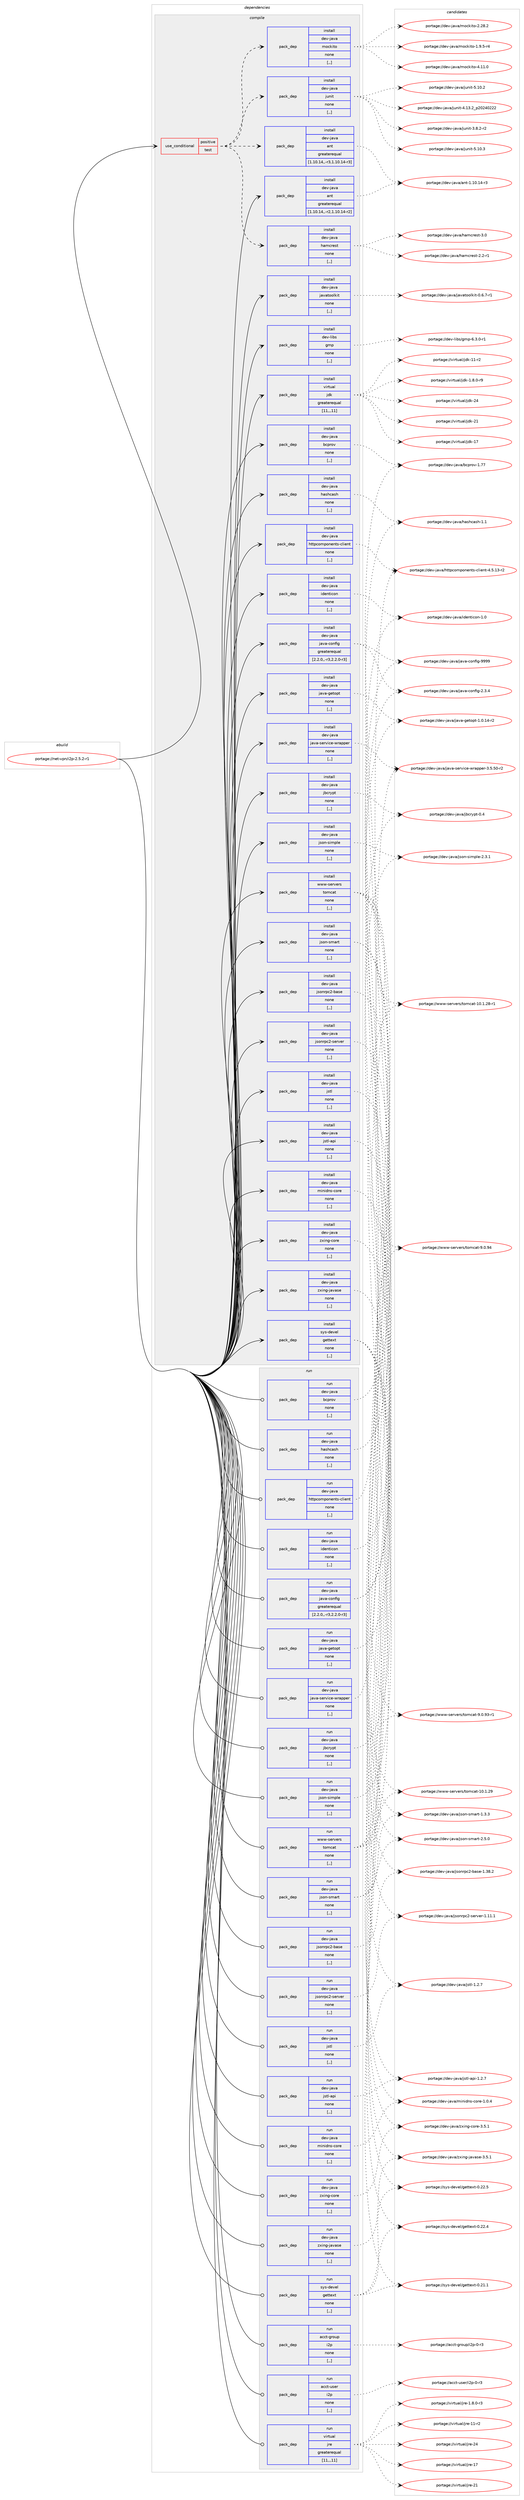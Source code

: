 digraph prolog {

# *************
# Graph options
# *************

newrank=true;
concentrate=true;
compound=true;
graph [rankdir=LR,fontname=Helvetica,fontsize=10,ranksep=1.5];#, ranksep=2.5, nodesep=0.2];
edge  [arrowhead=vee];
node  [fontname=Helvetica,fontsize=10];

# **********
# The ebuild
# **********

subgraph cluster_leftcol {
color=gray;
label=<<i>ebuild</i>>;
id [label="portage://net-vpn/i2p-2.5.2-r1", color=red, width=4, href="../net-vpn/i2p-2.5.2-r1.svg"];
}

# ****************
# The dependencies
# ****************

subgraph cluster_midcol {
color=gray;
label=<<i>dependencies</i>>;
subgraph cluster_compile {
fillcolor="#eeeeee";
style=filled;
label=<<i>compile</i>>;
subgraph cond235520 {
dependency895226 [label=<<TABLE BORDER="0" CELLBORDER="1" CELLSPACING="0" CELLPADDING="4"><TR><TD ROWSPAN="3" CELLPADDING="10">use_conditional</TD></TR><TR><TD>positive</TD></TR><TR><TD>test</TD></TR></TABLE>>, shape=none, color=red];
subgraph pack653162 {
dependency895227 [label=<<TABLE BORDER="0" CELLBORDER="1" CELLSPACING="0" CELLPADDING="4" WIDTH="220"><TR><TD ROWSPAN="6" CELLPADDING="30">pack_dep</TD></TR><TR><TD WIDTH="110">install</TD></TR><TR><TD>dev-java</TD></TR><TR><TD>ant</TD></TR><TR><TD>greaterequal</TD></TR><TR><TD>[1.10.14,,-r3,1.10.14-r3]</TD></TR></TABLE>>, shape=none, color=blue];
}
dependency895226:e -> dependency895227:w [weight=20,style="dashed",arrowhead="vee"];
subgraph pack653163 {
dependency895228 [label=<<TABLE BORDER="0" CELLBORDER="1" CELLSPACING="0" CELLPADDING="4" WIDTH="220"><TR><TD ROWSPAN="6" CELLPADDING="30">pack_dep</TD></TR><TR><TD WIDTH="110">install</TD></TR><TR><TD>dev-java</TD></TR><TR><TD>hamcrest</TD></TR><TR><TD>none</TD></TR><TR><TD>[,,]</TD></TR></TABLE>>, shape=none, color=blue];
}
dependency895226:e -> dependency895228:w [weight=20,style="dashed",arrowhead="vee"];
subgraph pack653164 {
dependency895229 [label=<<TABLE BORDER="0" CELLBORDER="1" CELLSPACING="0" CELLPADDING="4" WIDTH="220"><TR><TD ROWSPAN="6" CELLPADDING="30">pack_dep</TD></TR><TR><TD WIDTH="110">install</TD></TR><TR><TD>dev-java</TD></TR><TR><TD>junit</TD></TR><TR><TD>none</TD></TR><TR><TD>[,,]</TD></TR></TABLE>>, shape=none, color=blue];
}
dependency895226:e -> dependency895229:w [weight=20,style="dashed",arrowhead="vee"];
subgraph pack653165 {
dependency895230 [label=<<TABLE BORDER="0" CELLBORDER="1" CELLSPACING="0" CELLPADDING="4" WIDTH="220"><TR><TD ROWSPAN="6" CELLPADDING="30">pack_dep</TD></TR><TR><TD WIDTH="110">install</TD></TR><TR><TD>dev-java</TD></TR><TR><TD>mockito</TD></TR><TR><TD>none</TD></TR><TR><TD>[,,]</TD></TR></TABLE>>, shape=none, color=blue];
}
dependency895226:e -> dependency895230:w [weight=20,style="dashed",arrowhead="vee"];
}
id:e -> dependency895226:w [weight=20,style="solid",arrowhead="vee"];
subgraph pack653166 {
dependency895231 [label=<<TABLE BORDER="0" CELLBORDER="1" CELLSPACING="0" CELLPADDING="4" WIDTH="220"><TR><TD ROWSPAN="6" CELLPADDING="30">pack_dep</TD></TR><TR><TD WIDTH="110">install</TD></TR><TR><TD>dev-java</TD></TR><TR><TD>ant</TD></TR><TR><TD>greaterequal</TD></TR><TR><TD>[1.10.14,,-r2,1.10.14-r2]</TD></TR></TABLE>>, shape=none, color=blue];
}
id:e -> dependency895231:w [weight=20,style="solid",arrowhead="vee"];
subgraph pack653167 {
dependency895232 [label=<<TABLE BORDER="0" CELLBORDER="1" CELLSPACING="0" CELLPADDING="4" WIDTH="220"><TR><TD ROWSPAN="6" CELLPADDING="30">pack_dep</TD></TR><TR><TD WIDTH="110">install</TD></TR><TR><TD>dev-java</TD></TR><TR><TD>bcprov</TD></TR><TR><TD>none</TD></TR><TR><TD>[,,]</TD></TR></TABLE>>, shape=none, color=blue];
}
id:e -> dependency895232:w [weight=20,style="solid",arrowhead="vee"];
subgraph pack653168 {
dependency895233 [label=<<TABLE BORDER="0" CELLBORDER="1" CELLSPACING="0" CELLPADDING="4" WIDTH="220"><TR><TD ROWSPAN="6" CELLPADDING="30">pack_dep</TD></TR><TR><TD WIDTH="110">install</TD></TR><TR><TD>dev-java</TD></TR><TR><TD>hashcash</TD></TR><TR><TD>none</TD></TR><TR><TD>[,,]</TD></TR></TABLE>>, shape=none, color=blue];
}
id:e -> dependency895233:w [weight=20,style="solid",arrowhead="vee"];
subgraph pack653169 {
dependency895234 [label=<<TABLE BORDER="0" CELLBORDER="1" CELLSPACING="0" CELLPADDING="4" WIDTH="220"><TR><TD ROWSPAN="6" CELLPADDING="30">pack_dep</TD></TR><TR><TD WIDTH="110">install</TD></TR><TR><TD>dev-java</TD></TR><TR><TD>httpcomponents-client</TD></TR><TR><TD>none</TD></TR><TR><TD>[,,]</TD></TR></TABLE>>, shape=none, color=blue];
}
id:e -> dependency895234:w [weight=20,style="solid",arrowhead="vee"];
subgraph pack653170 {
dependency895235 [label=<<TABLE BORDER="0" CELLBORDER="1" CELLSPACING="0" CELLPADDING="4" WIDTH="220"><TR><TD ROWSPAN="6" CELLPADDING="30">pack_dep</TD></TR><TR><TD WIDTH="110">install</TD></TR><TR><TD>dev-java</TD></TR><TR><TD>identicon</TD></TR><TR><TD>none</TD></TR><TR><TD>[,,]</TD></TR></TABLE>>, shape=none, color=blue];
}
id:e -> dependency895235:w [weight=20,style="solid",arrowhead="vee"];
subgraph pack653171 {
dependency895236 [label=<<TABLE BORDER="0" CELLBORDER="1" CELLSPACING="0" CELLPADDING="4" WIDTH="220"><TR><TD ROWSPAN="6" CELLPADDING="30">pack_dep</TD></TR><TR><TD WIDTH="110">install</TD></TR><TR><TD>dev-java</TD></TR><TR><TD>java-config</TD></TR><TR><TD>greaterequal</TD></TR><TR><TD>[2.2.0,,-r3,2.2.0-r3]</TD></TR></TABLE>>, shape=none, color=blue];
}
id:e -> dependency895236:w [weight=20,style="solid",arrowhead="vee"];
subgraph pack653172 {
dependency895237 [label=<<TABLE BORDER="0" CELLBORDER="1" CELLSPACING="0" CELLPADDING="4" WIDTH="220"><TR><TD ROWSPAN="6" CELLPADDING="30">pack_dep</TD></TR><TR><TD WIDTH="110">install</TD></TR><TR><TD>dev-java</TD></TR><TR><TD>java-getopt</TD></TR><TR><TD>none</TD></TR><TR><TD>[,,]</TD></TR></TABLE>>, shape=none, color=blue];
}
id:e -> dependency895237:w [weight=20,style="solid",arrowhead="vee"];
subgraph pack653173 {
dependency895238 [label=<<TABLE BORDER="0" CELLBORDER="1" CELLSPACING="0" CELLPADDING="4" WIDTH="220"><TR><TD ROWSPAN="6" CELLPADDING="30">pack_dep</TD></TR><TR><TD WIDTH="110">install</TD></TR><TR><TD>dev-java</TD></TR><TR><TD>java-service-wrapper</TD></TR><TR><TD>none</TD></TR><TR><TD>[,,]</TD></TR></TABLE>>, shape=none, color=blue];
}
id:e -> dependency895238:w [weight=20,style="solid",arrowhead="vee"];
subgraph pack653174 {
dependency895239 [label=<<TABLE BORDER="0" CELLBORDER="1" CELLSPACING="0" CELLPADDING="4" WIDTH="220"><TR><TD ROWSPAN="6" CELLPADDING="30">pack_dep</TD></TR><TR><TD WIDTH="110">install</TD></TR><TR><TD>dev-java</TD></TR><TR><TD>javatoolkit</TD></TR><TR><TD>none</TD></TR><TR><TD>[,,]</TD></TR></TABLE>>, shape=none, color=blue];
}
id:e -> dependency895239:w [weight=20,style="solid",arrowhead="vee"];
subgraph pack653175 {
dependency895240 [label=<<TABLE BORDER="0" CELLBORDER="1" CELLSPACING="0" CELLPADDING="4" WIDTH="220"><TR><TD ROWSPAN="6" CELLPADDING="30">pack_dep</TD></TR><TR><TD WIDTH="110">install</TD></TR><TR><TD>dev-java</TD></TR><TR><TD>jbcrypt</TD></TR><TR><TD>none</TD></TR><TR><TD>[,,]</TD></TR></TABLE>>, shape=none, color=blue];
}
id:e -> dependency895240:w [weight=20,style="solid",arrowhead="vee"];
subgraph pack653176 {
dependency895241 [label=<<TABLE BORDER="0" CELLBORDER="1" CELLSPACING="0" CELLPADDING="4" WIDTH="220"><TR><TD ROWSPAN="6" CELLPADDING="30">pack_dep</TD></TR><TR><TD WIDTH="110">install</TD></TR><TR><TD>dev-java</TD></TR><TR><TD>json-simple</TD></TR><TR><TD>none</TD></TR><TR><TD>[,,]</TD></TR></TABLE>>, shape=none, color=blue];
}
id:e -> dependency895241:w [weight=20,style="solid",arrowhead="vee"];
subgraph pack653177 {
dependency895242 [label=<<TABLE BORDER="0" CELLBORDER="1" CELLSPACING="0" CELLPADDING="4" WIDTH="220"><TR><TD ROWSPAN="6" CELLPADDING="30">pack_dep</TD></TR><TR><TD WIDTH="110">install</TD></TR><TR><TD>dev-java</TD></TR><TR><TD>json-smart</TD></TR><TR><TD>none</TD></TR><TR><TD>[,,]</TD></TR></TABLE>>, shape=none, color=blue];
}
id:e -> dependency895242:w [weight=20,style="solid",arrowhead="vee"];
subgraph pack653178 {
dependency895243 [label=<<TABLE BORDER="0" CELLBORDER="1" CELLSPACING="0" CELLPADDING="4" WIDTH="220"><TR><TD ROWSPAN="6" CELLPADDING="30">pack_dep</TD></TR><TR><TD WIDTH="110">install</TD></TR><TR><TD>dev-java</TD></TR><TR><TD>jsonrpc2-base</TD></TR><TR><TD>none</TD></TR><TR><TD>[,,]</TD></TR></TABLE>>, shape=none, color=blue];
}
id:e -> dependency895243:w [weight=20,style="solid",arrowhead="vee"];
subgraph pack653179 {
dependency895244 [label=<<TABLE BORDER="0" CELLBORDER="1" CELLSPACING="0" CELLPADDING="4" WIDTH="220"><TR><TD ROWSPAN="6" CELLPADDING="30">pack_dep</TD></TR><TR><TD WIDTH="110">install</TD></TR><TR><TD>dev-java</TD></TR><TR><TD>jsonrpc2-server</TD></TR><TR><TD>none</TD></TR><TR><TD>[,,]</TD></TR></TABLE>>, shape=none, color=blue];
}
id:e -> dependency895244:w [weight=20,style="solid",arrowhead="vee"];
subgraph pack653180 {
dependency895245 [label=<<TABLE BORDER="0" CELLBORDER="1" CELLSPACING="0" CELLPADDING="4" WIDTH="220"><TR><TD ROWSPAN="6" CELLPADDING="30">pack_dep</TD></TR><TR><TD WIDTH="110">install</TD></TR><TR><TD>dev-java</TD></TR><TR><TD>jstl</TD></TR><TR><TD>none</TD></TR><TR><TD>[,,]</TD></TR></TABLE>>, shape=none, color=blue];
}
id:e -> dependency895245:w [weight=20,style="solid",arrowhead="vee"];
subgraph pack653181 {
dependency895246 [label=<<TABLE BORDER="0" CELLBORDER="1" CELLSPACING="0" CELLPADDING="4" WIDTH="220"><TR><TD ROWSPAN="6" CELLPADDING="30">pack_dep</TD></TR><TR><TD WIDTH="110">install</TD></TR><TR><TD>dev-java</TD></TR><TR><TD>jstl-api</TD></TR><TR><TD>none</TD></TR><TR><TD>[,,]</TD></TR></TABLE>>, shape=none, color=blue];
}
id:e -> dependency895246:w [weight=20,style="solid",arrowhead="vee"];
subgraph pack653182 {
dependency895247 [label=<<TABLE BORDER="0" CELLBORDER="1" CELLSPACING="0" CELLPADDING="4" WIDTH="220"><TR><TD ROWSPAN="6" CELLPADDING="30">pack_dep</TD></TR><TR><TD WIDTH="110">install</TD></TR><TR><TD>dev-java</TD></TR><TR><TD>minidns-core</TD></TR><TR><TD>none</TD></TR><TR><TD>[,,]</TD></TR></TABLE>>, shape=none, color=blue];
}
id:e -> dependency895247:w [weight=20,style="solid",arrowhead="vee"];
subgraph pack653183 {
dependency895248 [label=<<TABLE BORDER="0" CELLBORDER="1" CELLSPACING="0" CELLPADDING="4" WIDTH="220"><TR><TD ROWSPAN="6" CELLPADDING="30">pack_dep</TD></TR><TR><TD WIDTH="110">install</TD></TR><TR><TD>dev-java</TD></TR><TR><TD>zxing-core</TD></TR><TR><TD>none</TD></TR><TR><TD>[,,]</TD></TR></TABLE>>, shape=none, color=blue];
}
id:e -> dependency895248:w [weight=20,style="solid",arrowhead="vee"];
subgraph pack653184 {
dependency895249 [label=<<TABLE BORDER="0" CELLBORDER="1" CELLSPACING="0" CELLPADDING="4" WIDTH="220"><TR><TD ROWSPAN="6" CELLPADDING="30">pack_dep</TD></TR><TR><TD WIDTH="110">install</TD></TR><TR><TD>dev-java</TD></TR><TR><TD>zxing-javase</TD></TR><TR><TD>none</TD></TR><TR><TD>[,,]</TD></TR></TABLE>>, shape=none, color=blue];
}
id:e -> dependency895249:w [weight=20,style="solid",arrowhead="vee"];
subgraph pack653185 {
dependency895250 [label=<<TABLE BORDER="0" CELLBORDER="1" CELLSPACING="0" CELLPADDING="4" WIDTH="220"><TR><TD ROWSPAN="6" CELLPADDING="30">pack_dep</TD></TR><TR><TD WIDTH="110">install</TD></TR><TR><TD>dev-libs</TD></TR><TR><TD>gmp</TD></TR><TR><TD>none</TD></TR><TR><TD>[,,]</TD></TR></TABLE>>, shape=none, color=blue];
}
id:e -> dependency895250:w [weight=20,style="solid",arrowhead="vee"];
subgraph pack653186 {
dependency895251 [label=<<TABLE BORDER="0" CELLBORDER="1" CELLSPACING="0" CELLPADDING="4" WIDTH="220"><TR><TD ROWSPAN="6" CELLPADDING="30">pack_dep</TD></TR><TR><TD WIDTH="110">install</TD></TR><TR><TD>sys-devel</TD></TR><TR><TD>gettext</TD></TR><TR><TD>none</TD></TR><TR><TD>[,,]</TD></TR></TABLE>>, shape=none, color=blue];
}
id:e -> dependency895251:w [weight=20,style="solid",arrowhead="vee"];
subgraph pack653187 {
dependency895252 [label=<<TABLE BORDER="0" CELLBORDER="1" CELLSPACING="0" CELLPADDING="4" WIDTH="220"><TR><TD ROWSPAN="6" CELLPADDING="30">pack_dep</TD></TR><TR><TD WIDTH="110">install</TD></TR><TR><TD>virtual</TD></TR><TR><TD>jdk</TD></TR><TR><TD>greaterequal</TD></TR><TR><TD>[11,,,11]</TD></TR></TABLE>>, shape=none, color=blue];
}
id:e -> dependency895252:w [weight=20,style="solid",arrowhead="vee"];
subgraph pack653188 {
dependency895253 [label=<<TABLE BORDER="0" CELLBORDER="1" CELLSPACING="0" CELLPADDING="4" WIDTH="220"><TR><TD ROWSPAN="6" CELLPADDING="30">pack_dep</TD></TR><TR><TD WIDTH="110">install</TD></TR><TR><TD>www-servers</TD></TR><TR><TD>tomcat</TD></TR><TR><TD>none</TD></TR><TR><TD>[,,]</TD></TR></TABLE>>, shape=none, color=blue];
}
id:e -> dependency895253:w [weight=20,style="solid",arrowhead="vee"];
}
subgraph cluster_compileandrun {
fillcolor="#eeeeee";
style=filled;
label=<<i>compile and run</i>>;
}
subgraph cluster_run {
fillcolor="#eeeeee";
style=filled;
label=<<i>run</i>>;
subgraph pack653189 {
dependency895254 [label=<<TABLE BORDER="0" CELLBORDER="1" CELLSPACING="0" CELLPADDING="4" WIDTH="220"><TR><TD ROWSPAN="6" CELLPADDING="30">pack_dep</TD></TR><TR><TD WIDTH="110">run</TD></TR><TR><TD>acct-group</TD></TR><TR><TD>i2p</TD></TR><TR><TD>none</TD></TR><TR><TD>[,,]</TD></TR></TABLE>>, shape=none, color=blue];
}
id:e -> dependency895254:w [weight=20,style="solid",arrowhead="odot"];
subgraph pack653190 {
dependency895255 [label=<<TABLE BORDER="0" CELLBORDER="1" CELLSPACING="0" CELLPADDING="4" WIDTH="220"><TR><TD ROWSPAN="6" CELLPADDING="30">pack_dep</TD></TR><TR><TD WIDTH="110">run</TD></TR><TR><TD>acct-user</TD></TR><TR><TD>i2p</TD></TR><TR><TD>none</TD></TR><TR><TD>[,,]</TD></TR></TABLE>>, shape=none, color=blue];
}
id:e -> dependency895255:w [weight=20,style="solid",arrowhead="odot"];
subgraph pack653191 {
dependency895256 [label=<<TABLE BORDER="0" CELLBORDER="1" CELLSPACING="0" CELLPADDING="4" WIDTH="220"><TR><TD ROWSPAN="6" CELLPADDING="30">pack_dep</TD></TR><TR><TD WIDTH="110">run</TD></TR><TR><TD>dev-java</TD></TR><TR><TD>bcprov</TD></TR><TR><TD>none</TD></TR><TR><TD>[,,]</TD></TR></TABLE>>, shape=none, color=blue];
}
id:e -> dependency895256:w [weight=20,style="solid",arrowhead="odot"];
subgraph pack653192 {
dependency895257 [label=<<TABLE BORDER="0" CELLBORDER="1" CELLSPACING="0" CELLPADDING="4" WIDTH="220"><TR><TD ROWSPAN="6" CELLPADDING="30">pack_dep</TD></TR><TR><TD WIDTH="110">run</TD></TR><TR><TD>dev-java</TD></TR><TR><TD>hashcash</TD></TR><TR><TD>none</TD></TR><TR><TD>[,,]</TD></TR></TABLE>>, shape=none, color=blue];
}
id:e -> dependency895257:w [weight=20,style="solid",arrowhead="odot"];
subgraph pack653193 {
dependency895258 [label=<<TABLE BORDER="0" CELLBORDER="1" CELLSPACING="0" CELLPADDING="4" WIDTH="220"><TR><TD ROWSPAN="6" CELLPADDING="30">pack_dep</TD></TR><TR><TD WIDTH="110">run</TD></TR><TR><TD>dev-java</TD></TR><TR><TD>httpcomponents-client</TD></TR><TR><TD>none</TD></TR><TR><TD>[,,]</TD></TR></TABLE>>, shape=none, color=blue];
}
id:e -> dependency895258:w [weight=20,style="solid",arrowhead="odot"];
subgraph pack653194 {
dependency895259 [label=<<TABLE BORDER="0" CELLBORDER="1" CELLSPACING="0" CELLPADDING="4" WIDTH="220"><TR><TD ROWSPAN="6" CELLPADDING="30">pack_dep</TD></TR><TR><TD WIDTH="110">run</TD></TR><TR><TD>dev-java</TD></TR><TR><TD>identicon</TD></TR><TR><TD>none</TD></TR><TR><TD>[,,]</TD></TR></TABLE>>, shape=none, color=blue];
}
id:e -> dependency895259:w [weight=20,style="solid",arrowhead="odot"];
subgraph pack653195 {
dependency895260 [label=<<TABLE BORDER="0" CELLBORDER="1" CELLSPACING="0" CELLPADDING="4" WIDTH="220"><TR><TD ROWSPAN="6" CELLPADDING="30">pack_dep</TD></TR><TR><TD WIDTH="110">run</TD></TR><TR><TD>dev-java</TD></TR><TR><TD>java-config</TD></TR><TR><TD>greaterequal</TD></TR><TR><TD>[2.2.0,,-r3,2.2.0-r3]</TD></TR></TABLE>>, shape=none, color=blue];
}
id:e -> dependency895260:w [weight=20,style="solid",arrowhead="odot"];
subgraph pack653196 {
dependency895261 [label=<<TABLE BORDER="0" CELLBORDER="1" CELLSPACING="0" CELLPADDING="4" WIDTH="220"><TR><TD ROWSPAN="6" CELLPADDING="30">pack_dep</TD></TR><TR><TD WIDTH="110">run</TD></TR><TR><TD>dev-java</TD></TR><TR><TD>java-getopt</TD></TR><TR><TD>none</TD></TR><TR><TD>[,,]</TD></TR></TABLE>>, shape=none, color=blue];
}
id:e -> dependency895261:w [weight=20,style="solid",arrowhead="odot"];
subgraph pack653197 {
dependency895262 [label=<<TABLE BORDER="0" CELLBORDER="1" CELLSPACING="0" CELLPADDING="4" WIDTH="220"><TR><TD ROWSPAN="6" CELLPADDING="30">pack_dep</TD></TR><TR><TD WIDTH="110">run</TD></TR><TR><TD>dev-java</TD></TR><TR><TD>java-service-wrapper</TD></TR><TR><TD>none</TD></TR><TR><TD>[,,]</TD></TR></TABLE>>, shape=none, color=blue];
}
id:e -> dependency895262:w [weight=20,style="solid",arrowhead="odot"];
subgraph pack653198 {
dependency895263 [label=<<TABLE BORDER="0" CELLBORDER="1" CELLSPACING="0" CELLPADDING="4" WIDTH="220"><TR><TD ROWSPAN="6" CELLPADDING="30">pack_dep</TD></TR><TR><TD WIDTH="110">run</TD></TR><TR><TD>dev-java</TD></TR><TR><TD>jbcrypt</TD></TR><TR><TD>none</TD></TR><TR><TD>[,,]</TD></TR></TABLE>>, shape=none, color=blue];
}
id:e -> dependency895263:w [weight=20,style="solid",arrowhead="odot"];
subgraph pack653199 {
dependency895264 [label=<<TABLE BORDER="0" CELLBORDER="1" CELLSPACING="0" CELLPADDING="4" WIDTH="220"><TR><TD ROWSPAN="6" CELLPADDING="30">pack_dep</TD></TR><TR><TD WIDTH="110">run</TD></TR><TR><TD>dev-java</TD></TR><TR><TD>json-simple</TD></TR><TR><TD>none</TD></TR><TR><TD>[,,]</TD></TR></TABLE>>, shape=none, color=blue];
}
id:e -> dependency895264:w [weight=20,style="solid",arrowhead="odot"];
subgraph pack653200 {
dependency895265 [label=<<TABLE BORDER="0" CELLBORDER="1" CELLSPACING="0" CELLPADDING="4" WIDTH="220"><TR><TD ROWSPAN="6" CELLPADDING="30">pack_dep</TD></TR><TR><TD WIDTH="110">run</TD></TR><TR><TD>dev-java</TD></TR><TR><TD>json-smart</TD></TR><TR><TD>none</TD></TR><TR><TD>[,,]</TD></TR></TABLE>>, shape=none, color=blue];
}
id:e -> dependency895265:w [weight=20,style="solid",arrowhead="odot"];
subgraph pack653201 {
dependency895266 [label=<<TABLE BORDER="0" CELLBORDER="1" CELLSPACING="0" CELLPADDING="4" WIDTH="220"><TR><TD ROWSPAN="6" CELLPADDING="30">pack_dep</TD></TR><TR><TD WIDTH="110">run</TD></TR><TR><TD>dev-java</TD></TR><TR><TD>jsonrpc2-base</TD></TR><TR><TD>none</TD></TR><TR><TD>[,,]</TD></TR></TABLE>>, shape=none, color=blue];
}
id:e -> dependency895266:w [weight=20,style="solid",arrowhead="odot"];
subgraph pack653202 {
dependency895267 [label=<<TABLE BORDER="0" CELLBORDER="1" CELLSPACING="0" CELLPADDING="4" WIDTH="220"><TR><TD ROWSPAN="6" CELLPADDING="30">pack_dep</TD></TR><TR><TD WIDTH="110">run</TD></TR><TR><TD>dev-java</TD></TR><TR><TD>jsonrpc2-server</TD></TR><TR><TD>none</TD></TR><TR><TD>[,,]</TD></TR></TABLE>>, shape=none, color=blue];
}
id:e -> dependency895267:w [weight=20,style="solid",arrowhead="odot"];
subgraph pack653203 {
dependency895268 [label=<<TABLE BORDER="0" CELLBORDER="1" CELLSPACING="0" CELLPADDING="4" WIDTH="220"><TR><TD ROWSPAN="6" CELLPADDING="30">pack_dep</TD></TR><TR><TD WIDTH="110">run</TD></TR><TR><TD>dev-java</TD></TR><TR><TD>jstl</TD></TR><TR><TD>none</TD></TR><TR><TD>[,,]</TD></TR></TABLE>>, shape=none, color=blue];
}
id:e -> dependency895268:w [weight=20,style="solid",arrowhead="odot"];
subgraph pack653204 {
dependency895269 [label=<<TABLE BORDER="0" CELLBORDER="1" CELLSPACING="0" CELLPADDING="4" WIDTH="220"><TR><TD ROWSPAN="6" CELLPADDING="30">pack_dep</TD></TR><TR><TD WIDTH="110">run</TD></TR><TR><TD>dev-java</TD></TR><TR><TD>jstl-api</TD></TR><TR><TD>none</TD></TR><TR><TD>[,,]</TD></TR></TABLE>>, shape=none, color=blue];
}
id:e -> dependency895269:w [weight=20,style="solid",arrowhead="odot"];
subgraph pack653205 {
dependency895270 [label=<<TABLE BORDER="0" CELLBORDER="1" CELLSPACING="0" CELLPADDING="4" WIDTH="220"><TR><TD ROWSPAN="6" CELLPADDING="30">pack_dep</TD></TR><TR><TD WIDTH="110">run</TD></TR><TR><TD>dev-java</TD></TR><TR><TD>minidns-core</TD></TR><TR><TD>none</TD></TR><TR><TD>[,,]</TD></TR></TABLE>>, shape=none, color=blue];
}
id:e -> dependency895270:w [weight=20,style="solid",arrowhead="odot"];
subgraph pack653206 {
dependency895271 [label=<<TABLE BORDER="0" CELLBORDER="1" CELLSPACING="0" CELLPADDING="4" WIDTH="220"><TR><TD ROWSPAN="6" CELLPADDING="30">pack_dep</TD></TR><TR><TD WIDTH="110">run</TD></TR><TR><TD>dev-java</TD></TR><TR><TD>zxing-core</TD></TR><TR><TD>none</TD></TR><TR><TD>[,,]</TD></TR></TABLE>>, shape=none, color=blue];
}
id:e -> dependency895271:w [weight=20,style="solid",arrowhead="odot"];
subgraph pack653207 {
dependency895272 [label=<<TABLE BORDER="0" CELLBORDER="1" CELLSPACING="0" CELLPADDING="4" WIDTH="220"><TR><TD ROWSPAN="6" CELLPADDING="30">pack_dep</TD></TR><TR><TD WIDTH="110">run</TD></TR><TR><TD>dev-java</TD></TR><TR><TD>zxing-javase</TD></TR><TR><TD>none</TD></TR><TR><TD>[,,]</TD></TR></TABLE>>, shape=none, color=blue];
}
id:e -> dependency895272:w [weight=20,style="solid",arrowhead="odot"];
subgraph pack653208 {
dependency895273 [label=<<TABLE BORDER="0" CELLBORDER="1" CELLSPACING="0" CELLPADDING="4" WIDTH="220"><TR><TD ROWSPAN="6" CELLPADDING="30">pack_dep</TD></TR><TR><TD WIDTH="110">run</TD></TR><TR><TD>sys-devel</TD></TR><TR><TD>gettext</TD></TR><TR><TD>none</TD></TR><TR><TD>[,,]</TD></TR></TABLE>>, shape=none, color=blue];
}
id:e -> dependency895273:w [weight=20,style="solid",arrowhead="odot"];
subgraph pack653209 {
dependency895274 [label=<<TABLE BORDER="0" CELLBORDER="1" CELLSPACING="0" CELLPADDING="4" WIDTH="220"><TR><TD ROWSPAN="6" CELLPADDING="30">pack_dep</TD></TR><TR><TD WIDTH="110">run</TD></TR><TR><TD>virtual</TD></TR><TR><TD>jre</TD></TR><TR><TD>greaterequal</TD></TR><TR><TD>[11,,,11]</TD></TR></TABLE>>, shape=none, color=blue];
}
id:e -> dependency895274:w [weight=20,style="solid",arrowhead="odot"];
subgraph pack653210 {
dependency895275 [label=<<TABLE BORDER="0" CELLBORDER="1" CELLSPACING="0" CELLPADDING="4" WIDTH="220"><TR><TD ROWSPAN="6" CELLPADDING="30">pack_dep</TD></TR><TR><TD WIDTH="110">run</TD></TR><TR><TD>www-servers</TD></TR><TR><TD>tomcat</TD></TR><TR><TD>none</TD></TR><TR><TD>[,,]</TD></TR></TABLE>>, shape=none, color=blue];
}
id:e -> dependency895275:w [weight=20,style="solid",arrowhead="odot"];
}
}

# **************
# The candidates
# **************

subgraph cluster_choices {
rank=same;
color=gray;
label=<<i>candidates</i>>;

subgraph choice653162 {
color=black;
nodesep=1;
choice100101118451069711897479711011645494649484649524511451 [label="portage://dev-java/ant-1.10.14-r3", color=red, width=4,href="../dev-java/ant-1.10.14-r3.svg"];
dependency895227:e -> choice100101118451069711897479711011645494649484649524511451:w [style=dotted,weight="100"];
}
subgraph choice653163 {
color=black;
nodesep=1;
choice10010111845106971189747104971099911410111511645514648 [label="portage://dev-java/hamcrest-3.0", color=red, width=4,href="../dev-java/hamcrest-3.0.svg"];
choice100101118451069711897471049710999114101115116455046504511449 [label="portage://dev-java/hamcrest-2.2-r1", color=red, width=4,href="../dev-java/hamcrest-2.2-r1.svg"];
dependency895228:e -> choice10010111845106971189747104971099911410111511645514648:w [style=dotted,weight="100"];
dependency895228:e -> choice100101118451069711897471049710999114101115116455046504511449:w [style=dotted,weight="100"];
}
subgraph choice653164 {
color=black;
nodesep=1;
choice1001011184510697118974710611711010511645534649484651 [label="portage://dev-java/junit-5.10.3", color=red, width=4,href="../dev-java/junit-5.10.3.svg"];
choice1001011184510697118974710611711010511645534649484650 [label="portage://dev-java/junit-5.10.2", color=red, width=4,href="../dev-java/junit-5.10.2.svg"];
choice1001011184510697118974710611711010511645524649514650951125048505248505050 [label="portage://dev-java/junit-4.13.2_p20240222", color=red, width=4,href="../dev-java/junit-4.13.2_p20240222.svg"];
choice100101118451069711897471061171101051164551465646504511450 [label="portage://dev-java/junit-3.8.2-r2", color=red, width=4,href="../dev-java/junit-3.8.2-r2.svg"];
dependency895229:e -> choice1001011184510697118974710611711010511645534649484651:w [style=dotted,weight="100"];
dependency895229:e -> choice1001011184510697118974710611711010511645534649484650:w [style=dotted,weight="100"];
dependency895229:e -> choice1001011184510697118974710611711010511645524649514650951125048505248505050:w [style=dotted,weight="100"];
dependency895229:e -> choice100101118451069711897471061171101051164551465646504511450:w [style=dotted,weight="100"];
}
subgraph choice653165 {
color=black;
nodesep=1;
choice100101118451069711897471091119910710511611145524649494648 [label="portage://dev-java/mockito-4.11.0", color=red, width=4,href="../dev-java/mockito-4.11.0.svg"];
choice100101118451069711897471091119910710511611145504650564650 [label="portage://dev-java/mockito-2.28.2", color=red, width=4,href="../dev-java/mockito-2.28.2.svg"];
choice10010111845106971189747109111991071051161114549465746534511452 [label="portage://dev-java/mockito-1.9.5-r4", color=red, width=4,href="../dev-java/mockito-1.9.5-r4.svg"];
dependency895230:e -> choice100101118451069711897471091119910710511611145524649494648:w [style=dotted,weight="100"];
dependency895230:e -> choice100101118451069711897471091119910710511611145504650564650:w [style=dotted,weight="100"];
dependency895230:e -> choice10010111845106971189747109111991071051161114549465746534511452:w [style=dotted,weight="100"];
}
subgraph choice653166 {
color=black;
nodesep=1;
choice100101118451069711897479711011645494649484649524511451 [label="portage://dev-java/ant-1.10.14-r3", color=red, width=4,href="../dev-java/ant-1.10.14-r3.svg"];
dependency895231:e -> choice100101118451069711897479711011645494649484649524511451:w [style=dotted,weight="100"];
}
subgraph choice653167 {
color=black;
nodesep=1;
choice1001011184510697118974798991121141111184549465555 [label="portage://dev-java/bcprov-1.77", color=red, width=4,href="../dev-java/bcprov-1.77.svg"];
dependency895232:e -> choice1001011184510697118974798991121141111184549465555:w [style=dotted,weight="100"];
}
subgraph choice653168 {
color=black;
nodesep=1;
choice1001011184510697118974710497115104999711510445494649 [label="portage://dev-java/hashcash-1.1", color=red, width=4,href="../dev-java/hashcash-1.1.svg"];
dependency895233:e -> choice1001011184510697118974710497115104999711510445494649:w [style=dotted,weight="100"];
}
subgraph choice653169 {
color=black;
nodesep=1;
choice10010111845106971189747104116116112991111091121111101011101161154599108105101110116455246534649514511450 [label="portage://dev-java/httpcomponents-client-4.5.13-r2", color=red, width=4,href="../dev-java/httpcomponents-client-4.5.13-r2.svg"];
dependency895234:e -> choice10010111845106971189747104116116112991111091121111101011101161154599108105101110116455246534649514511450:w [style=dotted,weight="100"];
}
subgraph choice653170 {
color=black;
nodesep=1;
choice100101118451069711897471051001011101161059911111045494648 [label="portage://dev-java/identicon-1.0", color=red, width=4,href="../dev-java/identicon-1.0.svg"];
dependency895235:e -> choice100101118451069711897471051001011101161059911111045494648:w [style=dotted,weight="100"];
}
subgraph choice653171 {
color=black;
nodesep=1;
choice10010111845106971189747106971189745991111101021051034557575757 [label="portage://dev-java/java-config-9999", color=red, width=4,href="../dev-java/java-config-9999.svg"];
choice1001011184510697118974710697118974599111110102105103455046514652 [label="portage://dev-java/java-config-2.3.4", color=red, width=4,href="../dev-java/java-config-2.3.4.svg"];
dependency895236:e -> choice10010111845106971189747106971189745991111101021051034557575757:w [style=dotted,weight="100"];
dependency895236:e -> choice1001011184510697118974710697118974599111110102105103455046514652:w [style=dotted,weight="100"];
}
subgraph choice653172 {
color=black;
nodesep=1;
choice10010111845106971189747106971189745103101116111112116454946484649524511450 [label="portage://dev-java/java-getopt-1.0.14-r2", color=red, width=4,href="../dev-java/java-getopt-1.0.14-r2.svg"];
dependency895237:e -> choice10010111845106971189747106971189745103101116111112116454946484649524511450:w [style=dotted,weight="100"];
}
subgraph choice653173 {
color=black;
nodesep=1;
choice10010111845106971189747106971189745115101114118105991014511911497112112101114455146534653484511450 [label="portage://dev-java/java-service-wrapper-3.5.50-r2", color=red, width=4,href="../dev-java/java-service-wrapper-3.5.50-r2.svg"];
dependency895238:e -> choice10010111845106971189747106971189745115101114118105991014511911497112112101114455146534653484511450:w [style=dotted,weight="100"];
}
subgraph choice653174 {
color=black;
nodesep=1;
choice1001011184510697118974710697118971161111111081071051164548465446554511449 [label="portage://dev-java/javatoolkit-0.6.7-r1", color=red, width=4,href="../dev-java/javatoolkit-0.6.7-r1.svg"];
dependency895239:e -> choice1001011184510697118974710697118971161111111081071051164548465446554511449:w [style=dotted,weight="100"];
}
subgraph choice653175 {
color=black;
nodesep=1;
choice10010111845106971189747106989911412111211645484652 [label="portage://dev-java/jbcrypt-0.4", color=red, width=4,href="../dev-java/jbcrypt-0.4.svg"];
dependency895240:e -> choice10010111845106971189747106989911412111211645484652:w [style=dotted,weight="100"];
}
subgraph choice653176 {
color=black;
nodesep=1;
choice1001011184510697118974710611511111045115105109112108101455046514649 [label="portage://dev-java/json-simple-2.3.1", color=red, width=4,href="../dev-java/json-simple-2.3.1.svg"];
dependency895241:e -> choice1001011184510697118974710611511111045115105109112108101455046514649:w [style=dotted,weight="100"];
}
subgraph choice653177 {
color=black;
nodesep=1;
choice100101118451069711897471061151111104511510997114116455046534648 [label="portage://dev-java/json-smart-2.5.0", color=red, width=4,href="../dev-java/json-smart-2.5.0.svg"];
choice100101118451069711897471061151111104511510997114116454946514651 [label="portage://dev-java/json-smart-1.3.3", color=red, width=4,href="../dev-java/json-smart-1.3.3.svg"];
dependency895242:e -> choice100101118451069711897471061151111104511510997114116455046534648:w [style=dotted,weight="100"];
dependency895242:e -> choice100101118451069711897471061151111104511510997114116454946514651:w [style=dotted,weight="100"];
}
subgraph choice653178 {
color=black;
nodesep=1;
choice10010111845106971189747106115111110114112995045989711510145494651564650 [label="portage://dev-java/jsonrpc2-base-1.38.2", color=red, width=4,href="../dev-java/jsonrpc2-base-1.38.2.svg"];
dependency895243:e -> choice10010111845106971189747106115111110114112995045989711510145494651564650:w [style=dotted,weight="100"];
}
subgraph choice653179 {
color=black;
nodesep=1;
choice1001011184510697118974710611511111011411299504511510111411810111445494649494649 [label="portage://dev-java/jsonrpc2-server-1.11.1", color=red, width=4,href="../dev-java/jsonrpc2-server-1.11.1.svg"];
dependency895244:e -> choice1001011184510697118974710611511111011411299504511510111411810111445494649494649:w [style=dotted,weight="100"];
}
subgraph choice653180 {
color=black;
nodesep=1;
choice10010111845106971189747106115116108454946504655 [label="portage://dev-java/jstl-1.2.7", color=red, width=4,href="../dev-java/jstl-1.2.7.svg"];
dependency895245:e -> choice10010111845106971189747106115116108454946504655:w [style=dotted,weight="100"];
}
subgraph choice653181 {
color=black;
nodesep=1;
choice100101118451069711897471061151161084597112105454946504655 [label="portage://dev-java/jstl-api-1.2.7", color=red, width=4,href="../dev-java/jstl-api-1.2.7.svg"];
dependency895246:e -> choice100101118451069711897471061151161084597112105454946504655:w [style=dotted,weight="100"];
}
subgraph choice653182 {
color=black;
nodesep=1;
choice100101118451069711897471091051101051001101154599111114101454946484652 [label="portage://dev-java/minidns-core-1.0.4", color=red, width=4,href="../dev-java/minidns-core-1.0.4.svg"];
dependency895247:e -> choice100101118451069711897471091051101051001101154599111114101454946484652:w [style=dotted,weight="100"];
}
subgraph choice653183 {
color=black;
nodesep=1;
choice100101118451069711897471221201051101034599111114101455146534649 [label="portage://dev-java/zxing-core-3.5.1", color=red, width=4,href="../dev-java/zxing-core-3.5.1.svg"];
dependency895248:e -> choice100101118451069711897471221201051101034599111114101455146534649:w [style=dotted,weight="100"];
}
subgraph choice653184 {
color=black;
nodesep=1;
choice10010111845106971189747122120105110103451069711897115101455146534649 [label="portage://dev-java/zxing-javase-3.5.1", color=red, width=4,href="../dev-java/zxing-javase-3.5.1.svg"];
dependency895249:e -> choice10010111845106971189747122120105110103451069711897115101455146534649:w [style=dotted,weight="100"];
}
subgraph choice653185 {
color=black;
nodesep=1;
choice1001011184510810598115471031091124554465146484511449 [label="portage://dev-libs/gmp-6.3.0-r1", color=red, width=4,href="../dev-libs/gmp-6.3.0-r1.svg"];
dependency895250:e -> choice1001011184510810598115471031091124554465146484511449:w [style=dotted,weight="100"];
}
subgraph choice653186 {
color=black;
nodesep=1;
choice115121115451001011181011084710310111611610112011645484650504653 [label="portage://sys-devel/gettext-0.22.5", color=red, width=4,href="../sys-devel/gettext-0.22.5.svg"];
choice115121115451001011181011084710310111611610112011645484650504652 [label="portage://sys-devel/gettext-0.22.4", color=red, width=4,href="../sys-devel/gettext-0.22.4.svg"];
choice115121115451001011181011084710310111611610112011645484650494649 [label="portage://sys-devel/gettext-0.21.1", color=red, width=4,href="../sys-devel/gettext-0.21.1.svg"];
dependency895251:e -> choice115121115451001011181011084710310111611610112011645484650504653:w [style=dotted,weight="100"];
dependency895251:e -> choice115121115451001011181011084710310111611610112011645484650504652:w [style=dotted,weight="100"];
dependency895251:e -> choice115121115451001011181011084710310111611610112011645484650494649:w [style=dotted,weight="100"];
}
subgraph choice653187 {
color=black;
nodesep=1;
choice1181051141161179710847106100107455052 [label="portage://virtual/jdk-24", color=red, width=4,href="../virtual/jdk-24.svg"];
choice1181051141161179710847106100107455049 [label="portage://virtual/jdk-21", color=red, width=4,href="../virtual/jdk-21.svg"];
choice1181051141161179710847106100107454955 [label="portage://virtual/jdk-17", color=red, width=4,href="../virtual/jdk-17.svg"];
choice11810511411611797108471061001074549494511450 [label="portage://virtual/jdk-11-r2", color=red, width=4,href="../virtual/jdk-11-r2.svg"];
choice11810511411611797108471061001074549465646484511457 [label="portage://virtual/jdk-1.8.0-r9", color=red, width=4,href="../virtual/jdk-1.8.0-r9.svg"];
dependency895252:e -> choice1181051141161179710847106100107455052:w [style=dotted,weight="100"];
dependency895252:e -> choice1181051141161179710847106100107455049:w [style=dotted,weight="100"];
dependency895252:e -> choice1181051141161179710847106100107454955:w [style=dotted,weight="100"];
dependency895252:e -> choice11810511411611797108471061001074549494511450:w [style=dotted,weight="100"];
dependency895252:e -> choice11810511411611797108471061001074549465646484511457:w [style=dotted,weight="100"];
}
subgraph choice653188 {
color=black;
nodesep=1;
choice119119119451151011141181011141154711611110999971164549484649465057 [label="portage://www-servers/tomcat-10.1.29", color=red, width=4,href="../www-servers/tomcat-10.1.29.svg"];
choice1191191194511510111411810111411547116111109999711645494846494650564511449 [label="portage://www-servers/tomcat-10.1.28-r1", color=red, width=4,href="../www-servers/tomcat-10.1.28-r1.svg"];
choice1191191194511510111411810111411547116111109999711645574648465752 [label="portage://www-servers/tomcat-9.0.94", color=red, width=4,href="../www-servers/tomcat-9.0.94.svg"];
choice11911911945115101114118101114115471161111099997116455746484657514511449 [label="portage://www-servers/tomcat-9.0.93-r1", color=red, width=4,href="../www-servers/tomcat-9.0.93-r1.svg"];
dependency895253:e -> choice119119119451151011141181011141154711611110999971164549484649465057:w [style=dotted,weight="100"];
dependency895253:e -> choice1191191194511510111411810111411547116111109999711645494846494650564511449:w [style=dotted,weight="100"];
dependency895253:e -> choice1191191194511510111411810111411547116111109999711645574648465752:w [style=dotted,weight="100"];
dependency895253:e -> choice11911911945115101114118101114115471161111099997116455746484657514511449:w [style=dotted,weight="100"];
}
subgraph choice653189 {
color=black;
nodesep=1;
choice97999911645103114111117112471055011245484511451 [label="portage://acct-group/i2p-0-r3", color=red, width=4,href="../acct-group/i2p-0-r3.svg"];
dependency895254:e -> choice97999911645103114111117112471055011245484511451:w [style=dotted,weight="100"];
}
subgraph choice653190 {
color=black;
nodesep=1;
choice97999911645117115101114471055011245484511451 [label="portage://acct-user/i2p-0-r3", color=red, width=4,href="../acct-user/i2p-0-r3.svg"];
dependency895255:e -> choice97999911645117115101114471055011245484511451:w [style=dotted,weight="100"];
}
subgraph choice653191 {
color=black;
nodesep=1;
choice1001011184510697118974798991121141111184549465555 [label="portage://dev-java/bcprov-1.77", color=red, width=4,href="../dev-java/bcprov-1.77.svg"];
dependency895256:e -> choice1001011184510697118974798991121141111184549465555:w [style=dotted,weight="100"];
}
subgraph choice653192 {
color=black;
nodesep=1;
choice1001011184510697118974710497115104999711510445494649 [label="portage://dev-java/hashcash-1.1", color=red, width=4,href="../dev-java/hashcash-1.1.svg"];
dependency895257:e -> choice1001011184510697118974710497115104999711510445494649:w [style=dotted,weight="100"];
}
subgraph choice653193 {
color=black;
nodesep=1;
choice10010111845106971189747104116116112991111091121111101011101161154599108105101110116455246534649514511450 [label="portage://dev-java/httpcomponents-client-4.5.13-r2", color=red, width=4,href="../dev-java/httpcomponents-client-4.5.13-r2.svg"];
dependency895258:e -> choice10010111845106971189747104116116112991111091121111101011101161154599108105101110116455246534649514511450:w [style=dotted,weight="100"];
}
subgraph choice653194 {
color=black;
nodesep=1;
choice100101118451069711897471051001011101161059911111045494648 [label="portage://dev-java/identicon-1.0", color=red, width=4,href="../dev-java/identicon-1.0.svg"];
dependency895259:e -> choice100101118451069711897471051001011101161059911111045494648:w [style=dotted,weight="100"];
}
subgraph choice653195 {
color=black;
nodesep=1;
choice10010111845106971189747106971189745991111101021051034557575757 [label="portage://dev-java/java-config-9999", color=red, width=4,href="../dev-java/java-config-9999.svg"];
choice1001011184510697118974710697118974599111110102105103455046514652 [label="portage://dev-java/java-config-2.3.4", color=red, width=4,href="../dev-java/java-config-2.3.4.svg"];
dependency895260:e -> choice10010111845106971189747106971189745991111101021051034557575757:w [style=dotted,weight="100"];
dependency895260:e -> choice1001011184510697118974710697118974599111110102105103455046514652:w [style=dotted,weight="100"];
}
subgraph choice653196 {
color=black;
nodesep=1;
choice10010111845106971189747106971189745103101116111112116454946484649524511450 [label="portage://dev-java/java-getopt-1.0.14-r2", color=red, width=4,href="../dev-java/java-getopt-1.0.14-r2.svg"];
dependency895261:e -> choice10010111845106971189747106971189745103101116111112116454946484649524511450:w [style=dotted,weight="100"];
}
subgraph choice653197 {
color=black;
nodesep=1;
choice10010111845106971189747106971189745115101114118105991014511911497112112101114455146534653484511450 [label="portage://dev-java/java-service-wrapper-3.5.50-r2", color=red, width=4,href="../dev-java/java-service-wrapper-3.5.50-r2.svg"];
dependency895262:e -> choice10010111845106971189747106971189745115101114118105991014511911497112112101114455146534653484511450:w [style=dotted,weight="100"];
}
subgraph choice653198 {
color=black;
nodesep=1;
choice10010111845106971189747106989911412111211645484652 [label="portage://dev-java/jbcrypt-0.4", color=red, width=4,href="../dev-java/jbcrypt-0.4.svg"];
dependency895263:e -> choice10010111845106971189747106989911412111211645484652:w [style=dotted,weight="100"];
}
subgraph choice653199 {
color=black;
nodesep=1;
choice1001011184510697118974710611511111045115105109112108101455046514649 [label="portage://dev-java/json-simple-2.3.1", color=red, width=4,href="../dev-java/json-simple-2.3.1.svg"];
dependency895264:e -> choice1001011184510697118974710611511111045115105109112108101455046514649:w [style=dotted,weight="100"];
}
subgraph choice653200 {
color=black;
nodesep=1;
choice100101118451069711897471061151111104511510997114116455046534648 [label="portage://dev-java/json-smart-2.5.0", color=red, width=4,href="../dev-java/json-smart-2.5.0.svg"];
choice100101118451069711897471061151111104511510997114116454946514651 [label="portage://dev-java/json-smart-1.3.3", color=red, width=4,href="../dev-java/json-smart-1.3.3.svg"];
dependency895265:e -> choice100101118451069711897471061151111104511510997114116455046534648:w [style=dotted,weight="100"];
dependency895265:e -> choice100101118451069711897471061151111104511510997114116454946514651:w [style=dotted,weight="100"];
}
subgraph choice653201 {
color=black;
nodesep=1;
choice10010111845106971189747106115111110114112995045989711510145494651564650 [label="portage://dev-java/jsonrpc2-base-1.38.2", color=red, width=4,href="../dev-java/jsonrpc2-base-1.38.2.svg"];
dependency895266:e -> choice10010111845106971189747106115111110114112995045989711510145494651564650:w [style=dotted,weight="100"];
}
subgraph choice653202 {
color=black;
nodesep=1;
choice1001011184510697118974710611511111011411299504511510111411810111445494649494649 [label="portage://dev-java/jsonrpc2-server-1.11.1", color=red, width=4,href="../dev-java/jsonrpc2-server-1.11.1.svg"];
dependency895267:e -> choice1001011184510697118974710611511111011411299504511510111411810111445494649494649:w [style=dotted,weight="100"];
}
subgraph choice653203 {
color=black;
nodesep=1;
choice10010111845106971189747106115116108454946504655 [label="portage://dev-java/jstl-1.2.7", color=red, width=4,href="../dev-java/jstl-1.2.7.svg"];
dependency895268:e -> choice10010111845106971189747106115116108454946504655:w [style=dotted,weight="100"];
}
subgraph choice653204 {
color=black;
nodesep=1;
choice100101118451069711897471061151161084597112105454946504655 [label="portage://dev-java/jstl-api-1.2.7", color=red, width=4,href="../dev-java/jstl-api-1.2.7.svg"];
dependency895269:e -> choice100101118451069711897471061151161084597112105454946504655:w [style=dotted,weight="100"];
}
subgraph choice653205 {
color=black;
nodesep=1;
choice100101118451069711897471091051101051001101154599111114101454946484652 [label="portage://dev-java/minidns-core-1.0.4", color=red, width=4,href="../dev-java/minidns-core-1.0.4.svg"];
dependency895270:e -> choice100101118451069711897471091051101051001101154599111114101454946484652:w [style=dotted,weight="100"];
}
subgraph choice653206 {
color=black;
nodesep=1;
choice100101118451069711897471221201051101034599111114101455146534649 [label="portage://dev-java/zxing-core-3.5.1", color=red, width=4,href="../dev-java/zxing-core-3.5.1.svg"];
dependency895271:e -> choice100101118451069711897471221201051101034599111114101455146534649:w [style=dotted,weight="100"];
}
subgraph choice653207 {
color=black;
nodesep=1;
choice10010111845106971189747122120105110103451069711897115101455146534649 [label="portage://dev-java/zxing-javase-3.5.1", color=red, width=4,href="../dev-java/zxing-javase-3.5.1.svg"];
dependency895272:e -> choice10010111845106971189747122120105110103451069711897115101455146534649:w [style=dotted,weight="100"];
}
subgraph choice653208 {
color=black;
nodesep=1;
choice115121115451001011181011084710310111611610112011645484650504653 [label="portage://sys-devel/gettext-0.22.5", color=red, width=4,href="../sys-devel/gettext-0.22.5.svg"];
choice115121115451001011181011084710310111611610112011645484650504652 [label="portage://sys-devel/gettext-0.22.4", color=red, width=4,href="../sys-devel/gettext-0.22.4.svg"];
choice115121115451001011181011084710310111611610112011645484650494649 [label="portage://sys-devel/gettext-0.21.1", color=red, width=4,href="../sys-devel/gettext-0.21.1.svg"];
dependency895273:e -> choice115121115451001011181011084710310111611610112011645484650504653:w [style=dotted,weight="100"];
dependency895273:e -> choice115121115451001011181011084710310111611610112011645484650504652:w [style=dotted,weight="100"];
dependency895273:e -> choice115121115451001011181011084710310111611610112011645484650494649:w [style=dotted,weight="100"];
}
subgraph choice653209 {
color=black;
nodesep=1;
choice1181051141161179710847106114101455052 [label="portage://virtual/jre-24", color=red, width=4,href="../virtual/jre-24.svg"];
choice1181051141161179710847106114101455049 [label="portage://virtual/jre-21", color=red, width=4,href="../virtual/jre-21.svg"];
choice1181051141161179710847106114101454955 [label="portage://virtual/jre-17", color=red, width=4,href="../virtual/jre-17.svg"];
choice11810511411611797108471061141014549494511450 [label="portage://virtual/jre-11-r2", color=red, width=4,href="../virtual/jre-11-r2.svg"];
choice11810511411611797108471061141014549465646484511451 [label="portage://virtual/jre-1.8.0-r3", color=red, width=4,href="../virtual/jre-1.8.0-r3.svg"];
dependency895274:e -> choice1181051141161179710847106114101455052:w [style=dotted,weight="100"];
dependency895274:e -> choice1181051141161179710847106114101455049:w [style=dotted,weight="100"];
dependency895274:e -> choice1181051141161179710847106114101454955:w [style=dotted,weight="100"];
dependency895274:e -> choice11810511411611797108471061141014549494511450:w [style=dotted,weight="100"];
dependency895274:e -> choice11810511411611797108471061141014549465646484511451:w [style=dotted,weight="100"];
}
subgraph choice653210 {
color=black;
nodesep=1;
choice119119119451151011141181011141154711611110999971164549484649465057 [label="portage://www-servers/tomcat-10.1.29", color=red, width=4,href="../www-servers/tomcat-10.1.29.svg"];
choice1191191194511510111411810111411547116111109999711645494846494650564511449 [label="portage://www-servers/tomcat-10.1.28-r1", color=red, width=4,href="../www-servers/tomcat-10.1.28-r1.svg"];
choice1191191194511510111411810111411547116111109999711645574648465752 [label="portage://www-servers/tomcat-9.0.94", color=red, width=4,href="../www-servers/tomcat-9.0.94.svg"];
choice11911911945115101114118101114115471161111099997116455746484657514511449 [label="portage://www-servers/tomcat-9.0.93-r1", color=red, width=4,href="../www-servers/tomcat-9.0.93-r1.svg"];
dependency895275:e -> choice119119119451151011141181011141154711611110999971164549484649465057:w [style=dotted,weight="100"];
dependency895275:e -> choice1191191194511510111411810111411547116111109999711645494846494650564511449:w [style=dotted,weight="100"];
dependency895275:e -> choice1191191194511510111411810111411547116111109999711645574648465752:w [style=dotted,weight="100"];
dependency895275:e -> choice11911911945115101114118101114115471161111099997116455746484657514511449:w [style=dotted,weight="100"];
}
}

}
